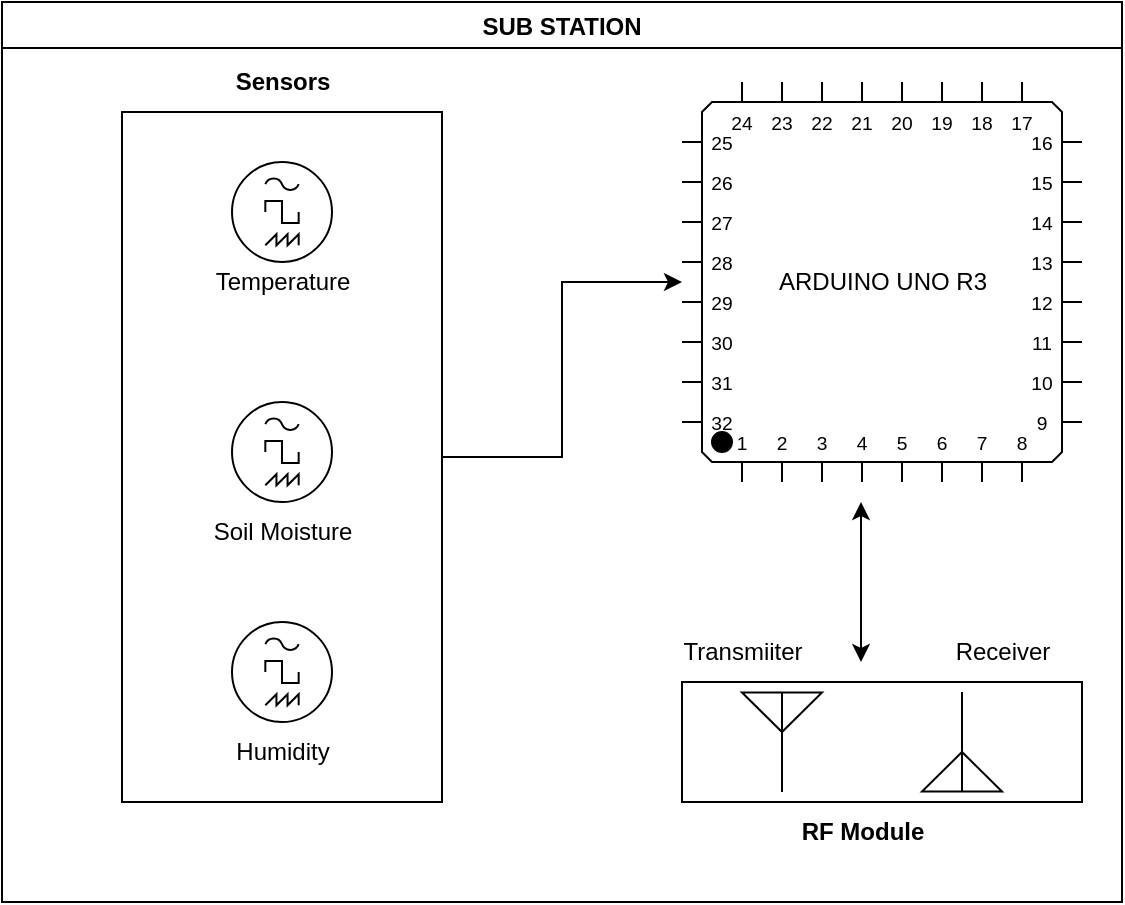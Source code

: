 <mxfile version="20.8.12" type="github">
  <diagram name="Page-1" id="2ayuVej_d-Ah0qnpdHdk">
    <mxGraphModel dx="880" dy="462" grid="1" gridSize="10" guides="1" tooltips="1" connect="1" arrows="1" fold="1" page="1" pageScale="1" pageWidth="850" pageHeight="1100" math="0" shadow="0">
      <root>
        <mxCell id="0" />
        <mxCell id="1" parent="0" />
        <mxCell id="NX8aLnTrmpxK2v_Qr1i5-2" value="SUB STATION" style="swimlane;" vertex="1" parent="1">
          <mxGeometry x="140" y="80" width="560" height="450" as="geometry" />
        </mxCell>
        <mxCell id="NX8aLnTrmpxK2v_Qr1i5-3" value="ARDUINO UNO R3" style="shadow=0;dashed=0;align=center;html=1;strokeWidth=1;shape=mxgraph.electrical.logic_gates.qfp_ic;labelNames=a,b,c,d,e,f,g,h,i,j,k,l,m,n,o,p,q,r,s,t,u,v,w,x,y,z,a1,b1,c1,d1,e1,f1,g1,h1,i1,j1,k1,l1,m1,n1;" vertex="1" parent="NX8aLnTrmpxK2v_Qr1i5-2">
          <mxGeometry x="340" y="40" width="200" height="200" as="geometry" />
        </mxCell>
        <mxCell id="NX8aLnTrmpxK2v_Qr1i5-15" value="Sensors" style="text;html=1;align=center;verticalAlign=middle;resizable=0;points=[];autosize=1;strokeColor=none;fillColor=none;fontStyle=1" vertex="1" parent="NX8aLnTrmpxK2v_Qr1i5-2">
          <mxGeometry x="105" y="25" width="70" height="30" as="geometry" />
        </mxCell>
        <mxCell id="NX8aLnTrmpxK2v_Qr1i5-21" value="" style="edgeStyle=orthogonalEdgeStyle;rounded=0;orthogonalLoop=1;jettySize=auto;html=1;" edge="1" parent="NX8aLnTrmpxK2v_Qr1i5-2" source="NX8aLnTrmpxK2v_Qr1i5-16" target="NX8aLnTrmpxK2v_Qr1i5-3">
          <mxGeometry relative="1" as="geometry">
            <mxPoint x="320" y="100" as="targetPoint" />
            <Array as="points" />
          </mxGeometry>
        </mxCell>
        <mxCell id="NX8aLnTrmpxK2v_Qr1i5-16" value="" style="rounded=0;whiteSpace=wrap;html=1;" vertex="1" parent="NX8aLnTrmpxK2v_Qr1i5-2">
          <mxGeometry x="60" y="55" width="160" height="345" as="geometry" />
        </mxCell>
        <mxCell id="NX8aLnTrmpxK2v_Qr1i5-4" value="" style="perimeter=ellipsePerimeter;verticalLabelPosition=bottom;shadow=0;dashed=0;align=center;html=1;verticalAlign=top;shape=mxgraph.electrical.instruments.signal_generator;" vertex="1" parent="NX8aLnTrmpxK2v_Qr1i5-2">
          <mxGeometry x="110" y="80" width="60" height="50" as="geometry" />
        </mxCell>
        <mxCell id="NX8aLnTrmpxK2v_Qr1i5-8" value="" style="perimeter=ellipsePerimeter;verticalLabelPosition=bottom;shadow=0;dashed=0;align=center;html=1;verticalAlign=top;shape=mxgraph.electrical.instruments.signal_generator;" vertex="1" parent="NX8aLnTrmpxK2v_Qr1i5-2">
          <mxGeometry x="110" y="200" width="60" height="50" as="geometry" />
        </mxCell>
        <mxCell id="NX8aLnTrmpxK2v_Qr1i5-9" value="" style="perimeter=ellipsePerimeter;verticalLabelPosition=bottom;shadow=0;dashed=0;align=center;html=1;verticalAlign=top;shape=mxgraph.electrical.instruments.signal_generator;" vertex="1" parent="NX8aLnTrmpxK2v_Qr1i5-2">
          <mxGeometry x="110" y="310" width="60" height="50" as="geometry" />
        </mxCell>
        <mxCell id="NX8aLnTrmpxK2v_Qr1i5-17" value="Temperature" style="text;html=1;align=center;verticalAlign=middle;resizable=0;points=[];autosize=1;strokeColor=none;fillColor=none;" vertex="1" parent="NX8aLnTrmpxK2v_Qr1i5-2">
          <mxGeometry x="95" y="125" width="90" height="30" as="geometry" />
        </mxCell>
        <mxCell id="NX8aLnTrmpxK2v_Qr1i5-19" value="Soil Moisture" style="text;html=1;align=center;verticalAlign=middle;resizable=0;points=[];autosize=1;strokeColor=none;fillColor=none;" vertex="1" parent="NX8aLnTrmpxK2v_Qr1i5-2">
          <mxGeometry x="95" y="250" width="90" height="30" as="geometry" />
        </mxCell>
        <mxCell id="NX8aLnTrmpxK2v_Qr1i5-20" value="Humidity" style="text;html=1;align=center;verticalAlign=middle;resizable=0;points=[];autosize=1;strokeColor=none;fillColor=none;" vertex="1" parent="NX8aLnTrmpxK2v_Qr1i5-2">
          <mxGeometry x="105" y="360" width="70" height="30" as="geometry" />
        </mxCell>
        <mxCell id="NX8aLnTrmpxK2v_Qr1i5-27" value="" style="rounded=0;whiteSpace=wrap;html=1;" vertex="1" parent="NX8aLnTrmpxK2v_Qr1i5-2">
          <mxGeometry x="340" y="340" width="200" height="60" as="geometry" />
        </mxCell>
        <mxCell id="NX8aLnTrmpxK2v_Qr1i5-25" value="" style="verticalLabelPosition=bottom;shadow=0;dashed=0;align=center;html=1;verticalAlign=top;shape=mxgraph.electrical.radio.aerial_-_antenna_2;" vertex="1" parent="NX8aLnTrmpxK2v_Qr1i5-2">
          <mxGeometry x="370" y="345" width="40" height="50" as="geometry" />
        </mxCell>
        <mxCell id="NX8aLnTrmpxK2v_Qr1i5-28" value="" style="verticalLabelPosition=bottom;shadow=0;dashed=0;align=center;html=1;verticalAlign=top;shape=mxgraph.electrical.radio.aerial_-_antenna_2;fontStyle=1;direction=west;" vertex="1" parent="NX8aLnTrmpxK2v_Qr1i5-2">
          <mxGeometry x="460" y="345" width="40" height="50" as="geometry" />
        </mxCell>
        <mxCell id="NX8aLnTrmpxK2v_Qr1i5-32" value="" style="endArrow=classic;startArrow=classic;html=1;rounded=0;" edge="1" parent="NX8aLnTrmpxK2v_Qr1i5-2">
          <mxGeometry width="50" height="50" relative="1" as="geometry">
            <mxPoint x="429.5" y="330" as="sourcePoint" />
            <mxPoint x="429.5" y="250" as="targetPoint" />
          </mxGeometry>
        </mxCell>
        <mxCell id="NX8aLnTrmpxK2v_Qr1i5-34" value="RF Module" style="text;html=1;align=center;verticalAlign=middle;resizable=0;points=[];autosize=1;strokeColor=none;fillColor=none;fontStyle=1" vertex="1" parent="NX8aLnTrmpxK2v_Qr1i5-2">
          <mxGeometry x="390" y="400" width="80" height="30" as="geometry" />
        </mxCell>
        <mxCell id="NX8aLnTrmpxK2v_Qr1i5-35" value="Transmiiter" style="text;html=1;align=center;verticalAlign=middle;resizable=0;points=[];autosize=1;strokeColor=none;fillColor=none;" vertex="1" parent="NX8aLnTrmpxK2v_Qr1i5-2">
          <mxGeometry x="330" y="310" width="80" height="30" as="geometry" />
        </mxCell>
        <mxCell id="NX8aLnTrmpxK2v_Qr1i5-36" value="Receiver" style="text;html=1;align=center;verticalAlign=middle;resizable=0;points=[];autosize=1;strokeColor=none;fillColor=none;" vertex="1" parent="NX8aLnTrmpxK2v_Qr1i5-2">
          <mxGeometry x="465" y="310" width="70" height="30" as="geometry" />
        </mxCell>
      </root>
    </mxGraphModel>
  </diagram>
</mxfile>
